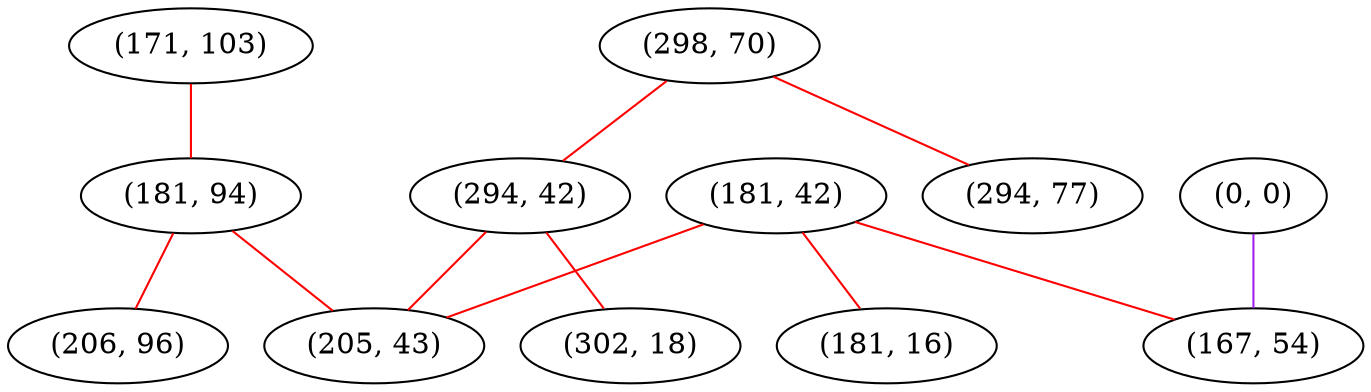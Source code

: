 graph "" {
"(171, 103)";
"(298, 70)";
"(294, 77)";
"(294, 42)";
"(181, 94)";
"(302, 18)";
"(0, 0)";
"(181, 42)";
"(206, 96)";
"(181, 16)";
"(167, 54)";
"(205, 43)";
"(171, 103)" -- "(181, 94)"  [color=red, key=0, weight=1];
"(298, 70)" -- "(294, 42)"  [color=red, key=0, weight=1];
"(298, 70)" -- "(294, 77)"  [color=red, key=0, weight=1];
"(294, 42)" -- "(302, 18)"  [color=red, key=0, weight=1];
"(294, 42)" -- "(205, 43)"  [color=red, key=0, weight=1];
"(181, 94)" -- "(206, 96)"  [color=red, key=0, weight=1];
"(181, 94)" -- "(205, 43)"  [color=red, key=0, weight=1];
"(0, 0)" -- "(167, 54)"  [color=purple, key=0, weight=4];
"(181, 42)" -- "(167, 54)"  [color=red, key=0, weight=1];
"(181, 42)" -- "(181, 16)"  [color=red, key=0, weight=1];
"(181, 42)" -- "(205, 43)"  [color=red, key=0, weight=1];
}
